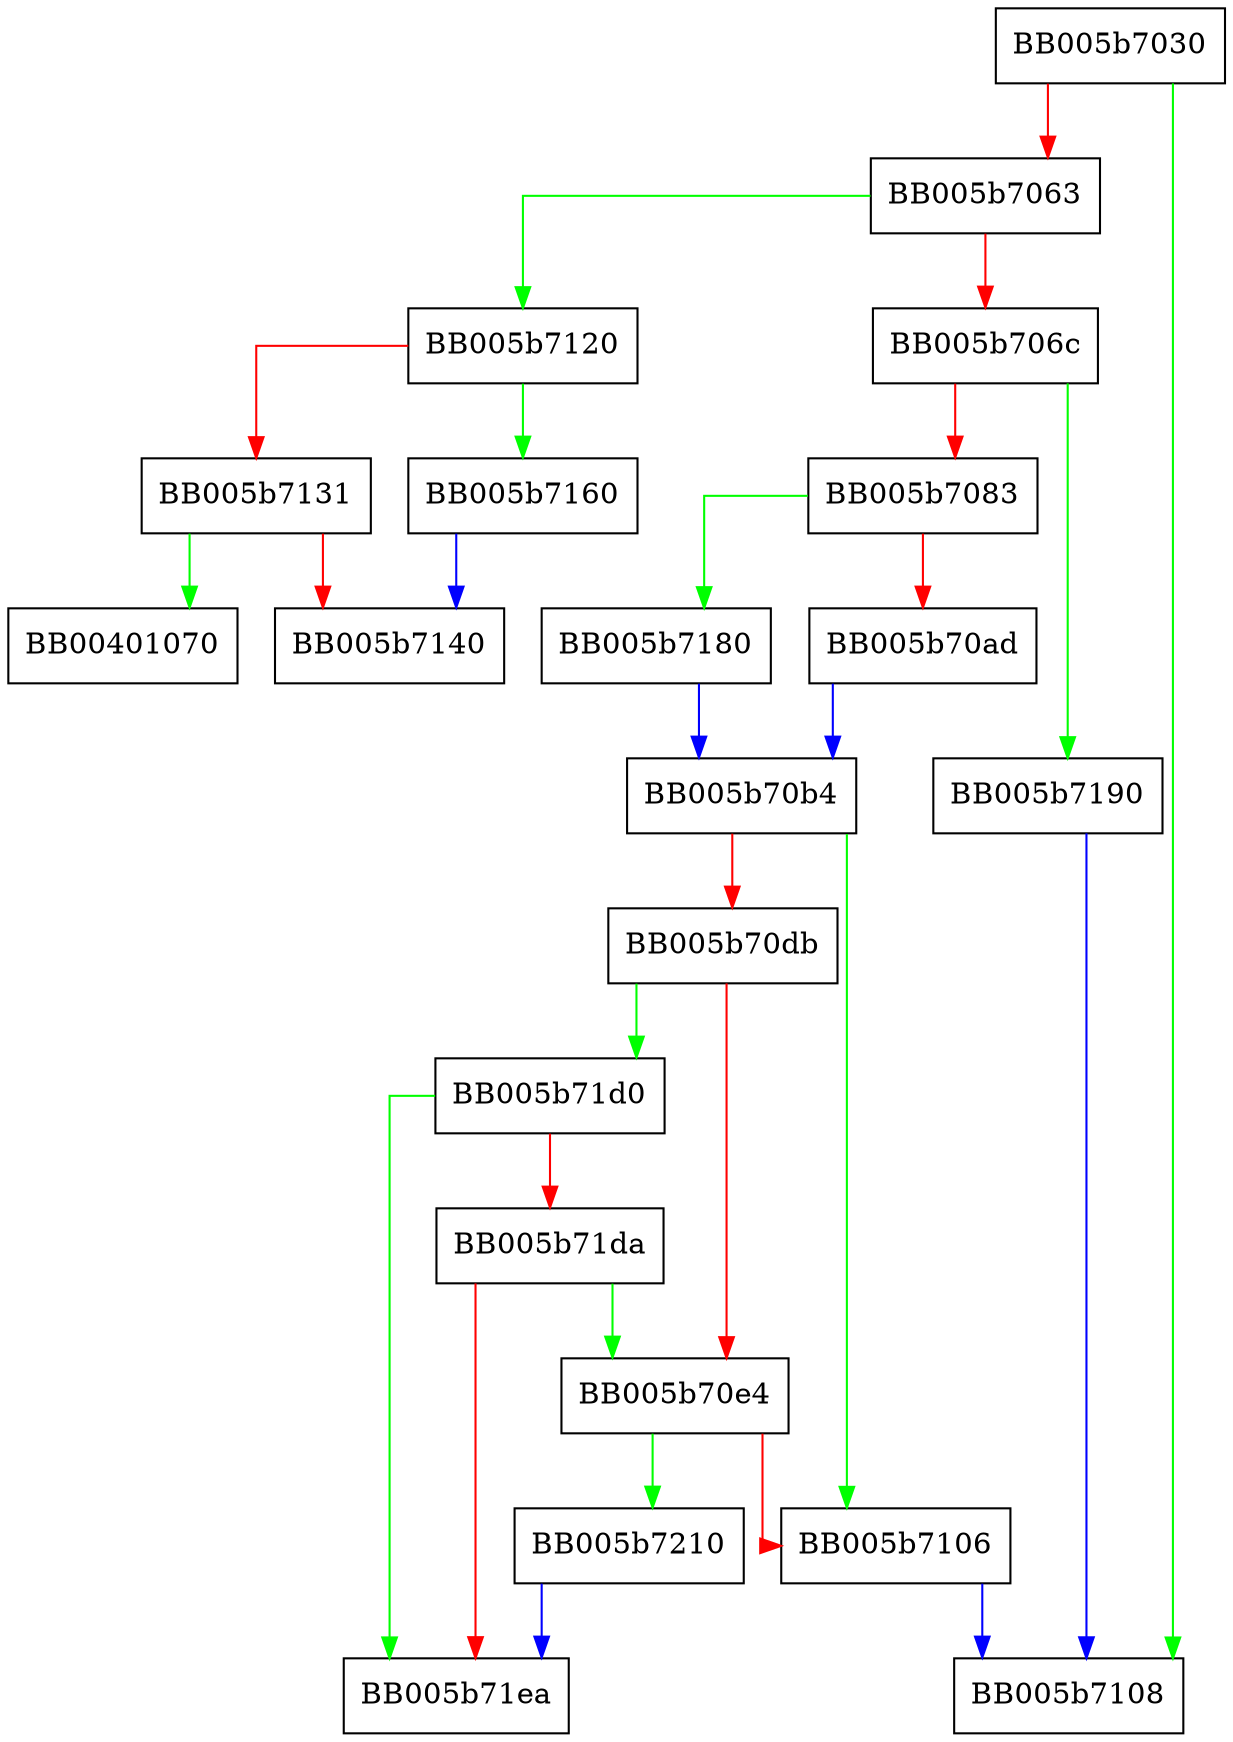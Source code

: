 digraph aesni_ocb_init_key {
  node [shape="box"];
  graph [splines=ortho];
  BB005b7030 -> BB005b7108 [color="green"];
  BB005b7030 -> BB005b7063 [color="red"];
  BB005b7063 -> BB005b7120 [color="green"];
  BB005b7063 -> BB005b706c [color="red"];
  BB005b706c -> BB005b7190 [color="green"];
  BB005b706c -> BB005b7083 [color="red"];
  BB005b7083 -> BB005b7180 [color="green"];
  BB005b7083 -> BB005b70ad [color="red"];
  BB005b70ad -> BB005b70b4 [color="blue"];
  BB005b70b4 -> BB005b7106 [color="green"];
  BB005b70b4 -> BB005b70db [color="red"];
  BB005b70db -> BB005b71d0 [color="green"];
  BB005b70db -> BB005b70e4 [color="red"];
  BB005b70e4 -> BB005b7210 [color="green"];
  BB005b70e4 -> BB005b7106 [color="red"];
  BB005b7106 -> BB005b7108 [color="blue"];
  BB005b7120 -> BB005b7160 [color="green"];
  BB005b7120 -> BB005b7131 [color="red"];
  BB005b7131 -> BB00401070 [color="green"];
  BB005b7131 -> BB005b7140 [color="red"];
  BB005b7160 -> BB005b7140 [color="blue"];
  BB005b7180 -> BB005b70b4 [color="blue"];
  BB005b7190 -> BB005b7108 [color="blue"];
  BB005b71d0 -> BB005b71ea [color="green"];
  BB005b71d0 -> BB005b71da [color="red"];
  BB005b71da -> BB005b70e4 [color="green"];
  BB005b71da -> BB005b71ea [color="red"];
  BB005b7210 -> BB005b71ea [color="blue"];
}